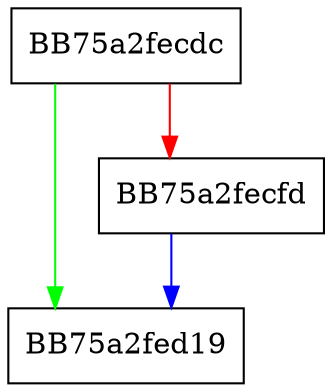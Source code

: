 digraph internal_SigUncompressToken {
  node [shape="box"];
  graph [splines=ortho];
  BB75a2fecdc -> BB75a2fed19 [color="green"];
  BB75a2fecdc -> BB75a2fecfd [color="red"];
  BB75a2fecfd -> BB75a2fed19 [color="blue"];
}